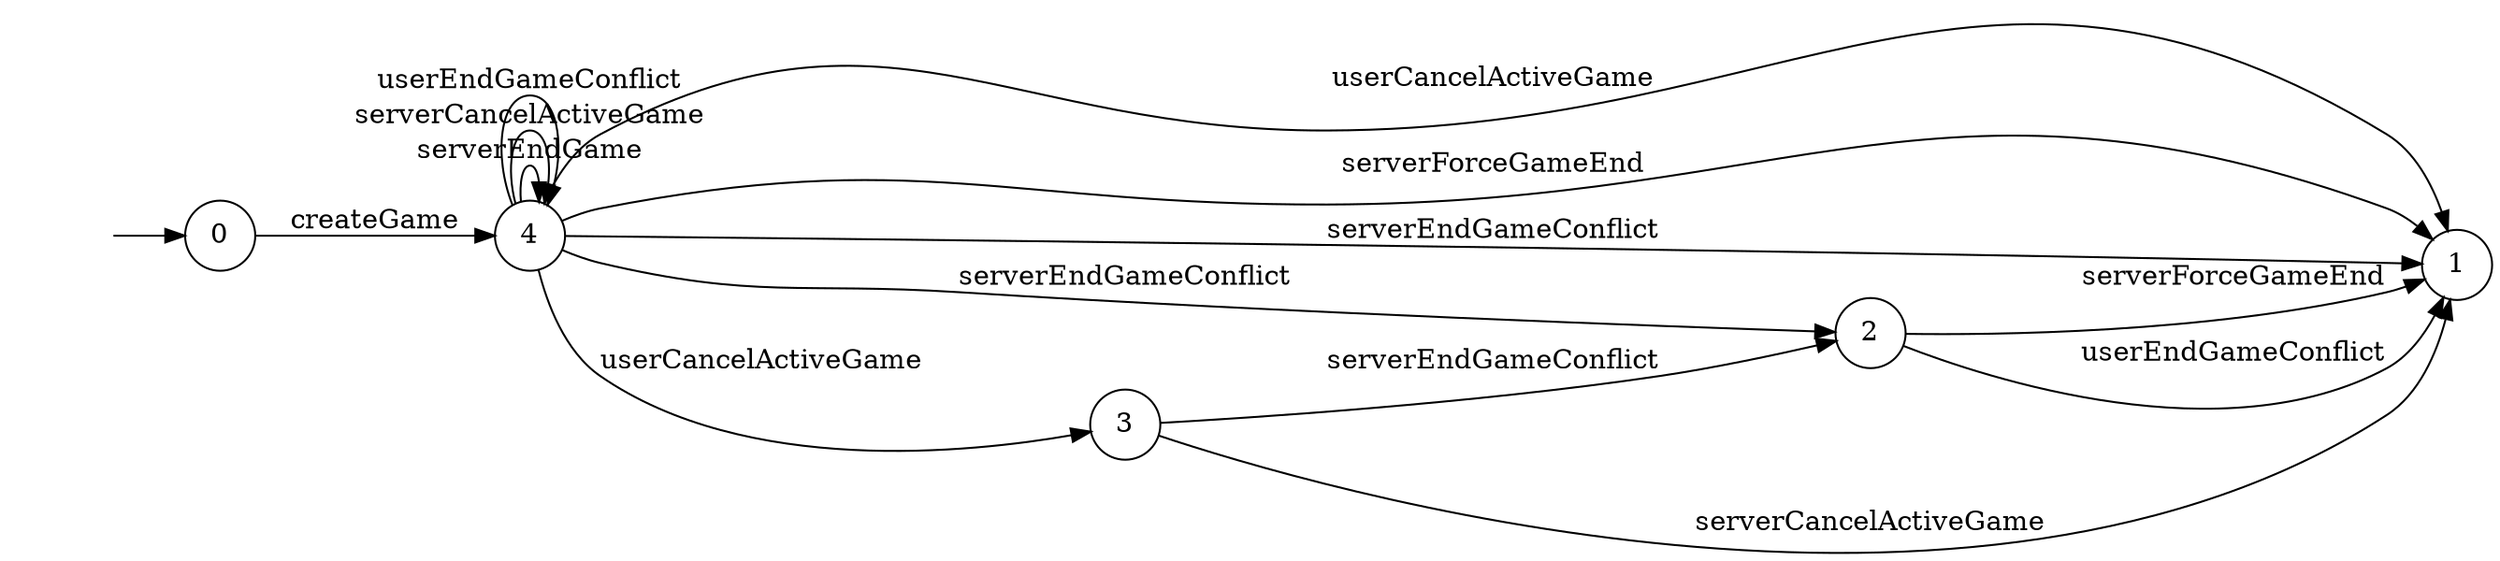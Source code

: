 digraph "./InvConPlus/Dapp-Automata-data/result//gamechannel-fix/0xaec1f783b29aab2727d7c374aa55483fe299fefa/GameChannel/FSM-3" {
	graph [rankdir=LR]
	"" [label="" shape=plaintext]
	1 [label=1 shape=circle]
	0 [label=0 shape=circle]
	2 [label=2 shape=circle]
	4 [label=4 shape=circle]
	3 [label=3 shape=circle]
	"" -> 0 [label=""]
	0 -> 4 [label=createGame]
	4 -> 4 [label=serverEndGame]
	4 -> 1 [label=userCancelActiveGame]
	4 -> 3 [label=userCancelActiveGame]
	4 -> 4 [label=serverCancelActiveGame]
	4 -> 1 [label=serverForceGameEnd]
	4 -> 4 [label=userEndGameConflict]
	4 -> 1 [label=serverEndGameConflict]
	4 -> 2 [label=serverEndGameConflict]
	2 -> 1 [label=serverForceGameEnd]
	2 -> 1 [label=userEndGameConflict]
	3 -> 1 [label=serverCancelActiveGame]
	3 -> 2 [label=serverEndGameConflict]
}
